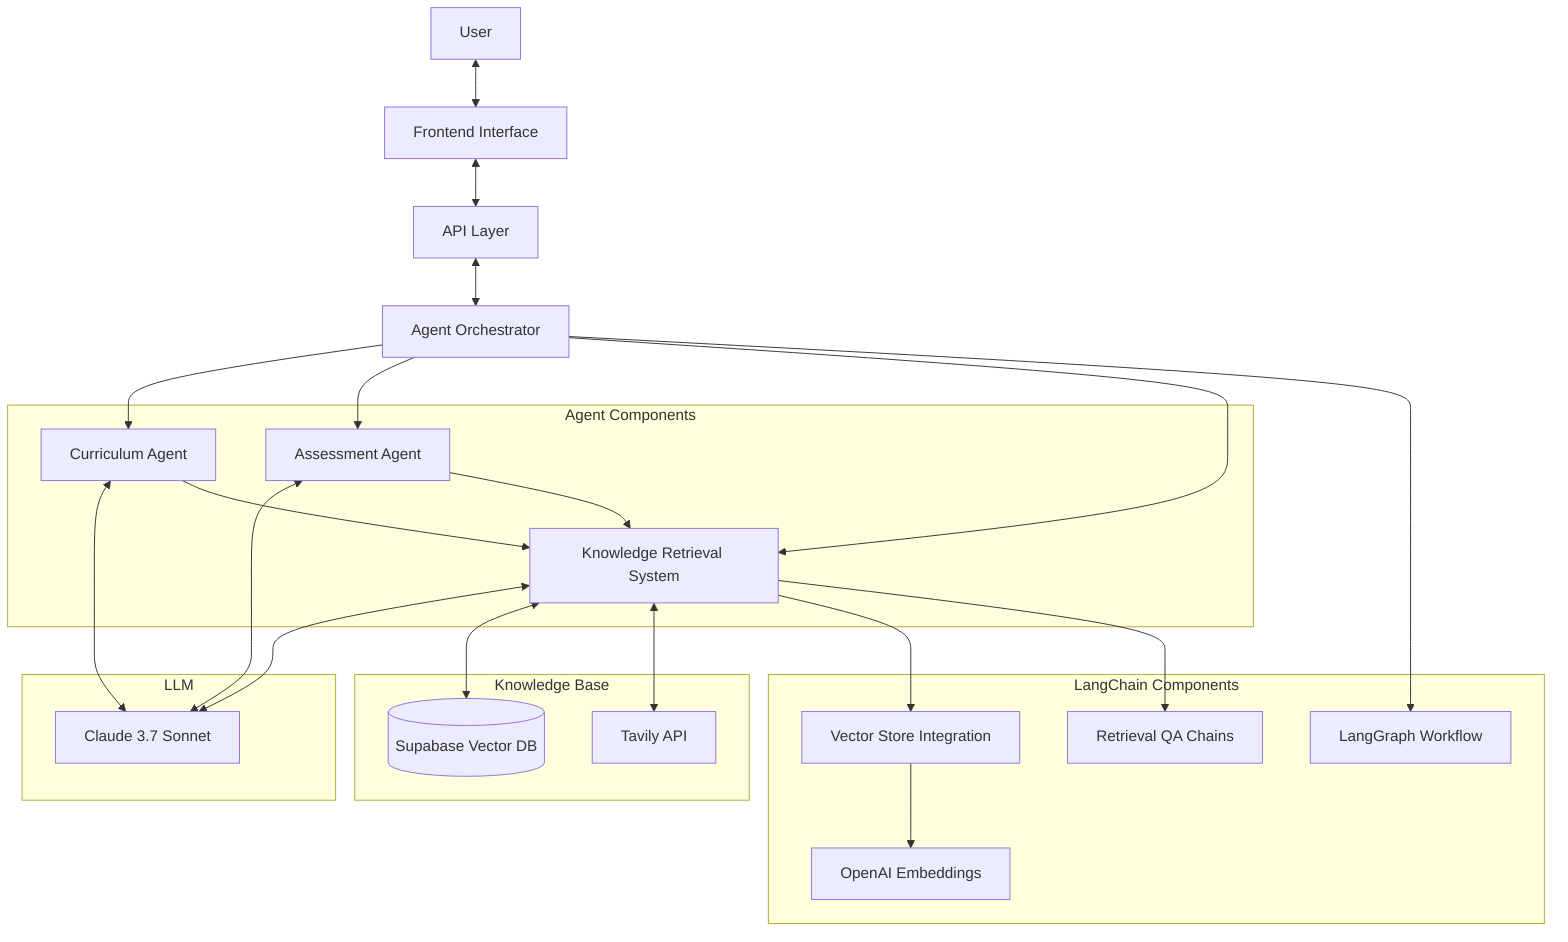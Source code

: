 flowchart TD
    User[User] <--> UI[Frontend Interface]
    UI <--> API[API Layer]
    API <--> AgentOrchestrator[Agent Orchestrator]
    
    subgraph "Knowledge Base"
        SupabaseVectorDB[(Supabase Vector DB)]
        TavilyAPI[Tavily API]
    end
    
    subgraph "LLM"
        Claude[Claude 3.7 Sonnet]
    end
    
    subgraph "Agent Components"
        CurriculumAgent[Curriculum Agent]
        AssessmentAgent[Assessment Agent]
        RetrievalSystem[Knowledge Retrieval System]
    end
    
    AgentOrchestrator --> CurriculumAgent
    AgentOrchestrator --> AssessmentAgent
    AgentOrchestrator --> RetrievalSystem
    
    CurriculumAgent <--> Claude
    AssessmentAgent <--> Claude
    RetrievalSystem <--> Claude
    
    RetrievalSystem <--> SupabaseVectorDB
    RetrievalSystem <--> TavilyAPI
    
    CurriculumAgent --> RetrievalSystem
    AssessmentAgent --> RetrievalSystem
    
    subgraph "LangChain Components"
        vectorStore[Vector Store Integration]
        embeddingModel[OpenAI Embeddings]
        retrievalQA[Retrieval QA Chains]
        langGraph[LangGraph Workflow]
    end
    
    RetrievalSystem --> vectorStore
    vectorStore --> embeddingModel
    RetrievalSystem --> retrievalQA
    AgentOrchestrator --> langGraph